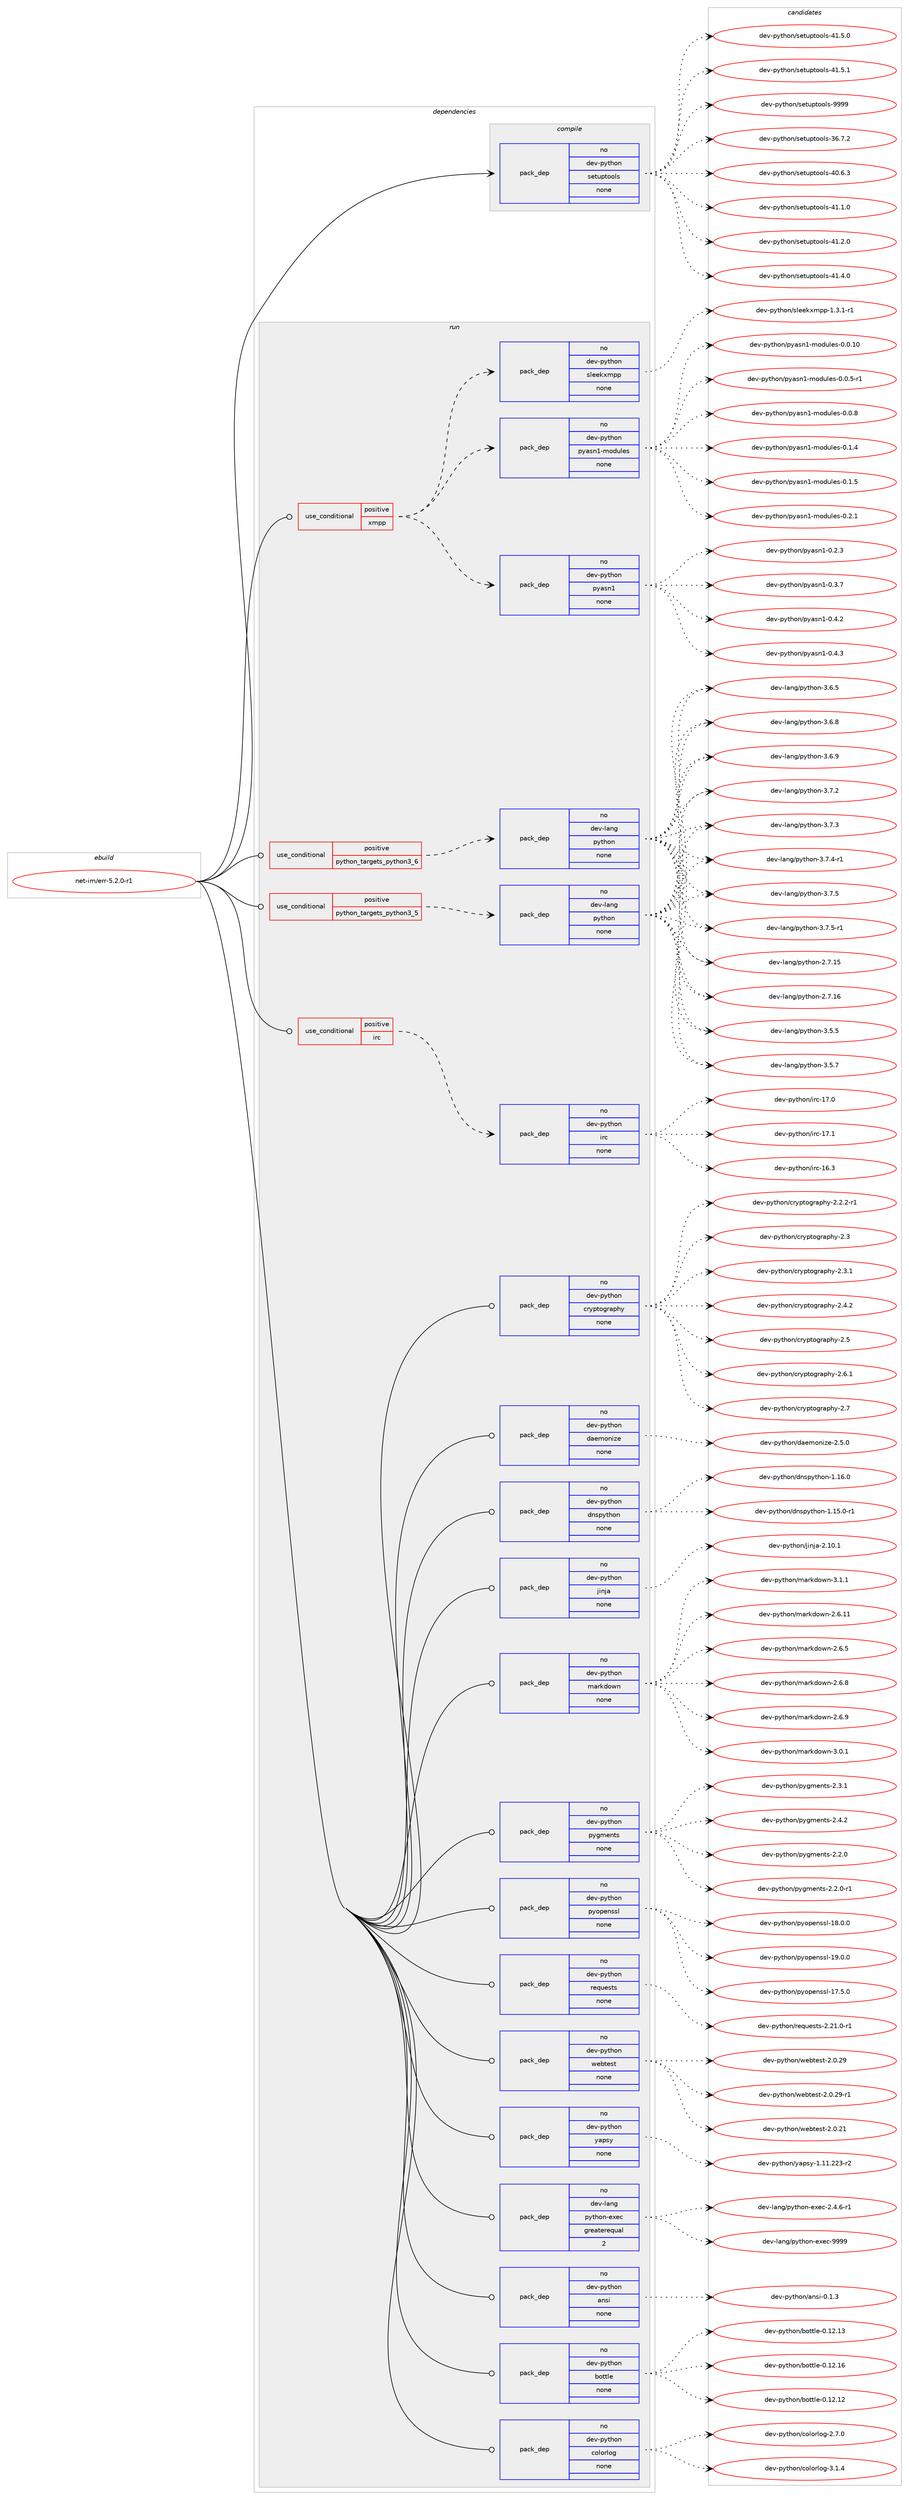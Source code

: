 digraph prolog {

# *************
# Graph options
# *************

newrank=true;
concentrate=true;
compound=true;
graph [rankdir=LR,fontname=Helvetica,fontsize=10,ranksep=1.5];#, ranksep=2.5, nodesep=0.2];
edge  [arrowhead=vee];
node  [fontname=Helvetica,fontsize=10];

# **********
# The ebuild
# **********

subgraph cluster_leftcol {
color=gray;
rank=same;
label=<<i>ebuild</i>>;
id [label="net-im/err-5.2.0-r1", color=red, width=4, href="../net-im/err-5.2.0-r1.svg"];
}

# ****************
# The dependencies
# ****************

subgraph cluster_midcol {
color=gray;
label=<<i>dependencies</i>>;
subgraph cluster_compile {
fillcolor="#eeeeee";
style=filled;
label=<<i>compile</i>>;
subgraph pack607461 {
dependency822194 [label=<<TABLE BORDER="0" CELLBORDER="1" CELLSPACING="0" CELLPADDING="4" WIDTH="220"><TR><TD ROWSPAN="6" CELLPADDING="30">pack_dep</TD></TR><TR><TD WIDTH="110">no</TD></TR><TR><TD>dev-python</TD></TR><TR><TD>setuptools</TD></TR><TR><TD>none</TD></TR><TR><TD></TD></TR></TABLE>>, shape=none, color=blue];
}
id:e -> dependency822194:w [weight=20,style="solid",arrowhead="vee"];
}
subgraph cluster_compileandrun {
fillcolor="#eeeeee";
style=filled;
label=<<i>compile and run</i>>;
}
subgraph cluster_run {
fillcolor="#eeeeee";
style=filled;
label=<<i>run</i>>;
subgraph cond200340 {
dependency822195 [label=<<TABLE BORDER="0" CELLBORDER="1" CELLSPACING="0" CELLPADDING="4"><TR><TD ROWSPAN="3" CELLPADDING="10">use_conditional</TD></TR><TR><TD>positive</TD></TR><TR><TD>irc</TD></TR></TABLE>>, shape=none, color=red];
subgraph pack607462 {
dependency822196 [label=<<TABLE BORDER="0" CELLBORDER="1" CELLSPACING="0" CELLPADDING="4" WIDTH="220"><TR><TD ROWSPAN="6" CELLPADDING="30">pack_dep</TD></TR><TR><TD WIDTH="110">no</TD></TR><TR><TD>dev-python</TD></TR><TR><TD>irc</TD></TR><TR><TD>none</TD></TR><TR><TD></TD></TR></TABLE>>, shape=none, color=blue];
}
dependency822195:e -> dependency822196:w [weight=20,style="dashed",arrowhead="vee"];
}
id:e -> dependency822195:w [weight=20,style="solid",arrowhead="odot"];
subgraph cond200341 {
dependency822197 [label=<<TABLE BORDER="0" CELLBORDER="1" CELLSPACING="0" CELLPADDING="4"><TR><TD ROWSPAN="3" CELLPADDING="10">use_conditional</TD></TR><TR><TD>positive</TD></TR><TR><TD>python_targets_python3_5</TD></TR></TABLE>>, shape=none, color=red];
subgraph pack607463 {
dependency822198 [label=<<TABLE BORDER="0" CELLBORDER="1" CELLSPACING="0" CELLPADDING="4" WIDTH="220"><TR><TD ROWSPAN="6" CELLPADDING="30">pack_dep</TD></TR><TR><TD WIDTH="110">no</TD></TR><TR><TD>dev-lang</TD></TR><TR><TD>python</TD></TR><TR><TD>none</TD></TR><TR><TD></TD></TR></TABLE>>, shape=none, color=blue];
}
dependency822197:e -> dependency822198:w [weight=20,style="dashed",arrowhead="vee"];
}
id:e -> dependency822197:w [weight=20,style="solid",arrowhead="odot"];
subgraph cond200342 {
dependency822199 [label=<<TABLE BORDER="0" CELLBORDER="1" CELLSPACING="0" CELLPADDING="4"><TR><TD ROWSPAN="3" CELLPADDING="10">use_conditional</TD></TR><TR><TD>positive</TD></TR><TR><TD>python_targets_python3_6</TD></TR></TABLE>>, shape=none, color=red];
subgraph pack607464 {
dependency822200 [label=<<TABLE BORDER="0" CELLBORDER="1" CELLSPACING="0" CELLPADDING="4" WIDTH="220"><TR><TD ROWSPAN="6" CELLPADDING="30">pack_dep</TD></TR><TR><TD WIDTH="110">no</TD></TR><TR><TD>dev-lang</TD></TR><TR><TD>python</TD></TR><TR><TD>none</TD></TR><TR><TD></TD></TR></TABLE>>, shape=none, color=blue];
}
dependency822199:e -> dependency822200:w [weight=20,style="dashed",arrowhead="vee"];
}
id:e -> dependency822199:w [weight=20,style="solid",arrowhead="odot"];
subgraph cond200343 {
dependency822201 [label=<<TABLE BORDER="0" CELLBORDER="1" CELLSPACING="0" CELLPADDING="4"><TR><TD ROWSPAN="3" CELLPADDING="10">use_conditional</TD></TR><TR><TD>positive</TD></TR><TR><TD>xmpp</TD></TR></TABLE>>, shape=none, color=red];
subgraph pack607465 {
dependency822202 [label=<<TABLE BORDER="0" CELLBORDER="1" CELLSPACING="0" CELLPADDING="4" WIDTH="220"><TR><TD ROWSPAN="6" CELLPADDING="30">pack_dep</TD></TR><TR><TD WIDTH="110">no</TD></TR><TR><TD>dev-python</TD></TR><TR><TD>pyasn1</TD></TR><TR><TD>none</TD></TR><TR><TD></TD></TR></TABLE>>, shape=none, color=blue];
}
dependency822201:e -> dependency822202:w [weight=20,style="dashed",arrowhead="vee"];
subgraph pack607466 {
dependency822203 [label=<<TABLE BORDER="0" CELLBORDER="1" CELLSPACING="0" CELLPADDING="4" WIDTH="220"><TR><TD ROWSPAN="6" CELLPADDING="30">pack_dep</TD></TR><TR><TD WIDTH="110">no</TD></TR><TR><TD>dev-python</TD></TR><TR><TD>pyasn1-modules</TD></TR><TR><TD>none</TD></TR><TR><TD></TD></TR></TABLE>>, shape=none, color=blue];
}
dependency822201:e -> dependency822203:w [weight=20,style="dashed",arrowhead="vee"];
subgraph pack607467 {
dependency822204 [label=<<TABLE BORDER="0" CELLBORDER="1" CELLSPACING="0" CELLPADDING="4" WIDTH="220"><TR><TD ROWSPAN="6" CELLPADDING="30">pack_dep</TD></TR><TR><TD WIDTH="110">no</TD></TR><TR><TD>dev-python</TD></TR><TR><TD>sleekxmpp</TD></TR><TR><TD>none</TD></TR><TR><TD></TD></TR></TABLE>>, shape=none, color=blue];
}
dependency822201:e -> dependency822204:w [weight=20,style="dashed",arrowhead="vee"];
}
id:e -> dependency822201:w [weight=20,style="solid",arrowhead="odot"];
subgraph pack607468 {
dependency822205 [label=<<TABLE BORDER="0" CELLBORDER="1" CELLSPACING="0" CELLPADDING="4" WIDTH="220"><TR><TD ROWSPAN="6" CELLPADDING="30">pack_dep</TD></TR><TR><TD WIDTH="110">no</TD></TR><TR><TD>dev-lang</TD></TR><TR><TD>python-exec</TD></TR><TR><TD>greaterequal</TD></TR><TR><TD>2</TD></TR></TABLE>>, shape=none, color=blue];
}
id:e -> dependency822205:w [weight=20,style="solid",arrowhead="odot"];
subgraph pack607469 {
dependency822206 [label=<<TABLE BORDER="0" CELLBORDER="1" CELLSPACING="0" CELLPADDING="4" WIDTH="220"><TR><TD ROWSPAN="6" CELLPADDING="30">pack_dep</TD></TR><TR><TD WIDTH="110">no</TD></TR><TR><TD>dev-python</TD></TR><TR><TD>ansi</TD></TR><TR><TD>none</TD></TR><TR><TD></TD></TR></TABLE>>, shape=none, color=blue];
}
id:e -> dependency822206:w [weight=20,style="solid",arrowhead="odot"];
subgraph pack607470 {
dependency822207 [label=<<TABLE BORDER="0" CELLBORDER="1" CELLSPACING="0" CELLPADDING="4" WIDTH="220"><TR><TD ROWSPAN="6" CELLPADDING="30">pack_dep</TD></TR><TR><TD WIDTH="110">no</TD></TR><TR><TD>dev-python</TD></TR><TR><TD>bottle</TD></TR><TR><TD>none</TD></TR><TR><TD></TD></TR></TABLE>>, shape=none, color=blue];
}
id:e -> dependency822207:w [weight=20,style="solid",arrowhead="odot"];
subgraph pack607471 {
dependency822208 [label=<<TABLE BORDER="0" CELLBORDER="1" CELLSPACING="0" CELLPADDING="4" WIDTH="220"><TR><TD ROWSPAN="6" CELLPADDING="30">pack_dep</TD></TR><TR><TD WIDTH="110">no</TD></TR><TR><TD>dev-python</TD></TR><TR><TD>colorlog</TD></TR><TR><TD>none</TD></TR><TR><TD></TD></TR></TABLE>>, shape=none, color=blue];
}
id:e -> dependency822208:w [weight=20,style="solid",arrowhead="odot"];
subgraph pack607472 {
dependency822209 [label=<<TABLE BORDER="0" CELLBORDER="1" CELLSPACING="0" CELLPADDING="4" WIDTH="220"><TR><TD ROWSPAN="6" CELLPADDING="30">pack_dep</TD></TR><TR><TD WIDTH="110">no</TD></TR><TR><TD>dev-python</TD></TR><TR><TD>cryptography</TD></TR><TR><TD>none</TD></TR><TR><TD></TD></TR></TABLE>>, shape=none, color=blue];
}
id:e -> dependency822209:w [weight=20,style="solid",arrowhead="odot"];
subgraph pack607473 {
dependency822210 [label=<<TABLE BORDER="0" CELLBORDER="1" CELLSPACING="0" CELLPADDING="4" WIDTH="220"><TR><TD ROWSPAN="6" CELLPADDING="30">pack_dep</TD></TR><TR><TD WIDTH="110">no</TD></TR><TR><TD>dev-python</TD></TR><TR><TD>daemonize</TD></TR><TR><TD>none</TD></TR><TR><TD></TD></TR></TABLE>>, shape=none, color=blue];
}
id:e -> dependency822210:w [weight=20,style="solid",arrowhead="odot"];
subgraph pack607474 {
dependency822211 [label=<<TABLE BORDER="0" CELLBORDER="1" CELLSPACING="0" CELLPADDING="4" WIDTH="220"><TR><TD ROWSPAN="6" CELLPADDING="30">pack_dep</TD></TR><TR><TD WIDTH="110">no</TD></TR><TR><TD>dev-python</TD></TR><TR><TD>dnspython</TD></TR><TR><TD>none</TD></TR><TR><TD></TD></TR></TABLE>>, shape=none, color=blue];
}
id:e -> dependency822211:w [weight=20,style="solid",arrowhead="odot"];
subgraph pack607475 {
dependency822212 [label=<<TABLE BORDER="0" CELLBORDER="1" CELLSPACING="0" CELLPADDING="4" WIDTH="220"><TR><TD ROWSPAN="6" CELLPADDING="30">pack_dep</TD></TR><TR><TD WIDTH="110">no</TD></TR><TR><TD>dev-python</TD></TR><TR><TD>jinja</TD></TR><TR><TD>none</TD></TR><TR><TD></TD></TR></TABLE>>, shape=none, color=blue];
}
id:e -> dependency822212:w [weight=20,style="solid",arrowhead="odot"];
subgraph pack607476 {
dependency822213 [label=<<TABLE BORDER="0" CELLBORDER="1" CELLSPACING="0" CELLPADDING="4" WIDTH="220"><TR><TD ROWSPAN="6" CELLPADDING="30">pack_dep</TD></TR><TR><TD WIDTH="110">no</TD></TR><TR><TD>dev-python</TD></TR><TR><TD>markdown</TD></TR><TR><TD>none</TD></TR><TR><TD></TD></TR></TABLE>>, shape=none, color=blue];
}
id:e -> dependency822213:w [weight=20,style="solid",arrowhead="odot"];
subgraph pack607477 {
dependency822214 [label=<<TABLE BORDER="0" CELLBORDER="1" CELLSPACING="0" CELLPADDING="4" WIDTH="220"><TR><TD ROWSPAN="6" CELLPADDING="30">pack_dep</TD></TR><TR><TD WIDTH="110">no</TD></TR><TR><TD>dev-python</TD></TR><TR><TD>pygments</TD></TR><TR><TD>none</TD></TR><TR><TD></TD></TR></TABLE>>, shape=none, color=blue];
}
id:e -> dependency822214:w [weight=20,style="solid",arrowhead="odot"];
subgraph pack607478 {
dependency822215 [label=<<TABLE BORDER="0" CELLBORDER="1" CELLSPACING="0" CELLPADDING="4" WIDTH="220"><TR><TD ROWSPAN="6" CELLPADDING="30">pack_dep</TD></TR><TR><TD WIDTH="110">no</TD></TR><TR><TD>dev-python</TD></TR><TR><TD>pyopenssl</TD></TR><TR><TD>none</TD></TR><TR><TD></TD></TR></TABLE>>, shape=none, color=blue];
}
id:e -> dependency822215:w [weight=20,style="solid",arrowhead="odot"];
subgraph pack607479 {
dependency822216 [label=<<TABLE BORDER="0" CELLBORDER="1" CELLSPACING="0" CELLPADDING="4" WIDTH="220"><TR><TD ROWSPAN="6" CELLPADDING="30">pack_dep</TD></TR><TR><TD WIDTH="110">no</TD></TR><TR><TD>dev-python</TD></TR><TR><TD>requests</TD></TR><TR><TD>none</TD></TR><TR><TD></TD></TR></TABLE>>, shape=none, color=blue];
}
id:e -> dependency822216:w [weight=20,style="solid",arrowhead="odot"];
subgraph pack607480 {
dependency822217 [label=<<TABLE BORDER="0" CELLBORDER="1" CELLSPACING="0" CELLPADDING="4" WIDTH="220"><TR><TD ROWSPAN="6" CELLPADDING="30">pack_dep</TD></TR><TR><TD WIDTH="110">no</TD></TR><TR><TD>dev-python</TD></TR><TR><TD>webtest</TD></TR><TR><TD>none</TD></TR><TR><TD></TD></TR></TABLE>>, shape=none, color=blue];
}
id:e -> dependency822217:w [weight=20,style="solid",arrowhead="odot"];
subgraph pack607481 {
dependency822218 [label=<<TABLE BORDER="0" CELLBORDER="1" CELLSPACING="0" CELLPADDING="4" WIDTH="220"><TR><TD ROWSPAN="6" CELLPADDING="30">pack_dep</TD></TR><TR><TD WIDTH="110">no</TD></TR><TR><TD>dev-python</TD></TR><TR><TD>yapsy</TD></TR><TR><TD>none</TD></TR><TR><TD></TD></TR></TABLE>>, shape=none, color=blue];
}
id:e -> dependency822218:w [weight=20,style="solid",arrowhead="odot"];
}
}

# **************
# The candidates
# **************

subgraph cluster_choices {
rank=same;
color=gray;
label=<<i>candidates</i>>;

subgraph choice607461 {
color=black;
nodesep=1;
choice100101118451121211161041111104711510111611711211611111110811545515446554650 [label="dev-python/setuptools-36.7.2", color=red, width=4,href="../dev-python/setuptools-36.7.2.svg"];
choice100101118451121211161041111104711510111611711211611111110811545524846544651 [label="dev-python/setuptools-40.6.3", color=red, width=4,href="../dev-python/setuptools-40.6.3.svg"];
choice100101118451121211161041111104711510111611711211611111110811545524946494648 [label="dev-python/setuptools-41.1.0", color=red, width=4,href="../dev-python/setuptools-41.1.0.svg"];
choice100101118451121211161041111104711510111611711211611111110811545524946504648 [label="dev-python/setuptools-41.2.0", color=red, width=4,href="../dev-python/setuptools-41.2.0.svg"];
choice100101118451121211161041111104711510111611711211611111110811545524946524648 [label="dev-python/setuptools-41.4.0", color=red, width=4,href="../dev-python/setuptools-41.4.0.svg"];
choice100101118451121211161041111104711510111611711211611111110811545524946534648 [label="dev-python/setuptools-41.5.0", color=red, width=4,href="../dev-python/setuptools-41.5.0.svg"];
choice100101118451121211161041111104711510111611711211611111110811545524946534649 [label="dev-python/setuptools-41.5.1", color=red, width=4,href="../dev-python/setuptools-41.5.1.svg"];
choice10010111845112121116104111110471151011161171121161111111081154557575757 [label="dev-python/setuptools-9999", color=red, width=4,href="../dev-python/setuptools-9999.svg"];
dependency822194:e -> choice100101118451121211161041111104711510111611711211611111110811545515446554650:w [style=dotted,weight="100"];
dependency822194:e -> choice100101118451121211161041111104711510111611711211611111110811545524846544651:w [style=dotted,weight="100"];
dependency822194:e -> choice100101118451121211161041111104711510111611711211611111110811545524946494648:w [style=dotted,weight="100"];
dependency822194:e -> choice100101118451121211161041111104711510111611711211611111110811545524946504648:w [style=dotted,weight="100"];
dependency822194:e -> choice100101118451121211161041111104711510111611711211611111110811545524946524648:w [style=dotted,weight="100"];
dependency822194:e -> choice100101118451121211161041111104711510111611711211611111110811545524946534648:w [style=dotted,weight="100"];
dependency822194:e -> choice100101118451121211161041111104711510111611711211611111110811545524946534649:w [style=dotted,weight="100"];
dependency822194:e -> choice10010111845112121116104111110471151011161171121161111111081154557575757:w [style=dotted,weight="100"];
}
subgraph choice607462 {
color=black;
nodesep=1;
choice1001011184511212111610411111047105114994549544651 [label="dev-python/irc-16.3", color=red, width=4,href="../dev-python/irc-16.3.svg"];
choice1001011184511212111610411111047105114994549554648 [label="dev-python/irc-17.0", color=red, width=4,href="../dev-python/irc-17.0.svg"];
choice1001011184511212111610411111047105114994549554649 [label="dev-python/irc-17.1", color=red, width=4,href="../dev-python/irc-17.1.svg"];
dependency822196:e -> choice1001011184511212111610411111047105114994549544651:w [style=dotted,weight="100"];
dependency822196:e -> choice1001011184511212111610411111047105114994549554648:w [style=dotted,weight="100"];
dependency822196:e -> choice1001011184511212111610411111047105114994549554649:w [style=dotted,weight="100"];
}
subgraph choice607463 {
color=black;
nodesep=1;
choice10010111845108971101034711212111610411111045504655464953 [label="dev-lang/python-2.7.15", color=red, width=4,href="../dev-lang/python-2.7.15.svg"];
choice10010111845108971101034711212111610411111045504655464954 [label="dev-lang/python-2.7.16", color=red, width=4,href="../dev-lang/python-2.7.16.svg"];
choice100101118451089711010347112121116104111110455146534653 [label="dev-lang/python-3.5.5", color=red, width=4,href="../dev-lang/python-3.5.5.svg"];
choice100101118451089711010347112121116104111110455146534655 [label="dev-lang/python-3.5.7", color=red, width=4,href="../dev-lang/python-3.5.7.svg"];
choice100101118451089711010347112121116104111110455146544653 [label="dev-lang/python-3.6.5", color=red, width=4,href="../dev-lang/python-3.6.5.svg"];
choice100101118451089711010347112121116104111110455146544656 [label="dev-lang/python-3.6.8", color=red, width=4,href="../dev-lang/python-3.6.8.svg"];
choice100101118451089711010347112121116104111110455146544657 [label="dev-lang/python-3.6.9", color=red, width=4,href="../dev-lang/python-3.6.9.svg"];
choice100101118451089711010347112121116104111110455146554650 [label="dev-lang/python-3.7.2", color=red, width=4,href="../dev-lang/python-3.7.2.svg"];
choice100101118451089711010347112121116104111110455146554651 [label="dev-lang/python-3.7.3", color=red, width=4,href="../dev-lang/python-3.7.3.svg"];
choice1001011184510897110103471121211161041111104551465546524511449 [label="dev-lang/python-3.7.4-r1", color=red, width=4,href="../dev-lang/python-3.7.4-r1.svg"];
choice100101118451089711010347112121116104111110455146554653 [label="dev-lang/python-3.7.5", color=red, width=4,href="../dev-lang/python-3.7.5.svg"];
choice1001011184510897110103471121211161041111104551465546534511449 [label="dev-lang/python-3.7.5-r1", color=red, width=4,href="../dev-lang/python-3.7.5-r1.svg"];
dependency822198:e -> choice10010111845108971101034711212111610411111045504655464953:w [style=dotted,weight="100"];
dependency822198:e -> choice10010111845108971101034711212111610411111045504655464954:w [style=dotted,weight="100"];
dependency822198:e -> choice100101118451089711010347112121116104111110455146534653:w [style=dotted,weight="100"];
dependency822198:e -> choice100101118451089711010347112121116104111110455146534655:w [style=dotted,weight="100"];
dependency822198:e -> choice100101118451089711010347112121116104111110455146544653:w [style=dotted,weight="100"];
dependency822198:e -> choice100101118451089711010347112121116104111110455146544656:w [style=dotted,weight="100"];
dependency822198:e -> choice100101118451089711010347112121116104111110455146544657:w [style=dotted,weight="100"];
dependency822198:e -> choice100101118451089711010347112121116104111110455146554650:w [style=dotted,weight="100"];
dependency822198:e -> choice100101118451089711010347112121116104111110455146554651:w [style=dotted,weight="100"];
dependency822198:e -> choice1001011184510897110103471121211161041111104551465546524511449:w [style=dotted,weight="100"];
dependency822198:e -> choice100101118451089711010347112121116104111110455146554653:w [style=dotted,weight="100"];
dependency822198:e -> choice1001011184510897110103471121211161041111104551465546534511449:w [style=dotted,weight="100"];
}
subgraph choice607464 {
color=black;
nodesep=1;
choice10010111845108971101034711212111610411111045504655464953 [label="dev-lang/python-2.7.15", color=red, width=4,href="../dev-lang/python-2.7.15.svg"];
choice10010111845108971101034711212111610411111045504655464954 [label="dev-lang/python-2.7.16", color=red, width=4,href="../dev-lang/python-2.7.16.svg"];
choice100101118451089711010347112121116104111110455146534653 [label="dev-lang/python-3.5.5", color=red, width=4,href="../dev-lang/python-3.5.5.svg"];
choice100101118451089711010347112121116104111110455146534655 [label="dev-lang/python-3.5.7", color=red, width=4,href="../dev-lang/python-3.5.7.svg"];
choice100101118451089711010347112121116104111110455146544653 [label="dev-lang/python-3.6.5", color=red, width=4,href="../dev-lang/python-3.6.5.svg"];
choice100101118451089711010347112121116104111110455146544656 [label="dev-lang/python-3.6.8", color=red, width=4,href="../dev-lang/python-3.6.8.svg"];
choice100101118451089711010347112121116104111110455146544657 [label="dev-lang/python-3.6.9", color=red, width=4,href="../dev-lang/python-3.6.9.svg"];
choice100101118451089711010347112121116104111110455146554650 [label="dev-lang/python-3.7.2", color=red, width=4,href="../dev-lang/python-3.7.2.svg"];
choice100101118451089711010347112121116104111110455146554651 [label="dev-lang/python-3.7.3", color=red, width=4,href="../dev-lang/python-3.7.3.svg"];
choice1001011184510897110103471121211161041111104551465546524511449 [label="dev-lang/python-3.7.4-r1", color=red, width=4,href="../dev-lang/python-3.7.4-r1.svg"];
choice100101118451089711010347112121116104111110455146554653 [label="dev-lang/python-3.7.5", color=red, width=4,href="../dev-lang/python-3.7.5.svg"];
choice1001011184510897110103471121211161041111104551465546534511449 [label="dev-lang/python-3.7.5-r1", color=red, width=4,href="../dev-lang/python-3.7.5-r1.svg"];
dependency822200:e -> choice10010111845108971101034711212111610411111045504655464953:w [style=dotted,weight="100"];
dependency822200:e -> choice10010111845108971101034711212111610411111045504655464954:w [style=dotted,weight="100"];
dependency822200:e -> choice100101118451089711010347112121116104111110455146534653:w [style=dotted,weight="100"];
dependency822200:e -> choice100101118451089711010347112121116104111110455146534655:w [style=dotted,weight="100"];
dependency822200:e -> choice100101118451089711010347112121116104111110455146544653:w [style=dotted,weight="100"];
dependency822200:e -> choice100101118451089711010347112121116104111110455146544656:w [style=dotted,weight="100"];
dependency822200:e -> choice100101118451089711010347112121116104111110455146544657:w [style=dotted,weight="100"];
dependency822200:e -> choice100101118451089711010347112121116104111110455146554650:w [style=dotted,weight="100"];
dependency822200:e -> choice100101118451089711010347112121116104111110455146554651:w [style=dotted,weight="100"];
dependency822200:e -> choice1001011184510897110103471121211161041111104551465546524511449:w [style=dotted,weight="100"];
dependency822200:e -> choice100101118451089711010347112121116104111110455146554653:w [style=dotted,weight="100"];
dependency822200:e -> choice1001011184510897110103471121211161041111104551465546534511449:w [style=dotted,weight="100"];
}
subgraph choice607465 {
color=black;
nodesep=1;
choice10010111845112121116104111110471121219711511049454846504651 [label="dev-python/pyasn1-0.2.3", color=red, width=4,href="../dev-python/pyasn1-0.2.3.svg"];
choice10010111845112121116104111110471121219711511049454846514655 [label="dev-python/pyasn1-0.3.7", color=red, width=4,href="../dev-python/pyasn1-0.3.7.svg"];
choice10010111845112121116104111110471121219711511049454846524650 [label="dev-python/pyasn1-0.4.2", color=red, width=4,href="../dev-python/pyasn1-0.4.2.svg"];
choice10010111845112121116104111110471121219711511049454846524651 [label="dev-python/pyasn1-0.4.3", color=red, width=4,href="../dev-python/pyasn1-0.4.3.svg"];
dependency822202:e -> choice10010111845112121116104111110471121219711511049454846504651:w [style=dotted,weight="100"];
dependency822202:e -> choice10010111845112121116104111110471121219711511049454846514655:w [style=dotted,weight="100"];
dependency822202:e -> choice10010111845112121116104111110471121219711511049454846524650:w [style=dotted,weight="100"];
dependency822202:e -> choice10010111845112121116104111110471121219711511049454846524651:w [style=dotted,weight="100"];
}
subgraph choice607466 {
color=black;
nodesep=1;
choice100101118451121211161041111104711212197115110494510911110011710810111545484648464948 [label="dev-python/pyasn1-modules-0.0.10", color=red, width=4,href="../dev-python/pyasn1-modules-0.0.10.svg"];
choice10010111845112121116104111110471121219711511049451091111001171081011154548464846534511449 [label="dev-python/pyasn1-modules-0.0.5-r1", color=red, width=4,href="../dev-python/pyasn1-modules-0.0.5-r1.svg"];
choice1001011184511212111610411111047112121971151104945109111100117108101115454846484656 [label="dev-python/pyasn1-modules-0.0.8", color=red, width=4,href="../dev-python/pyasn1-modules-0.0.8.svg"];
choice1001011184511212111610411111047112121971151104945109111100117108101115454846494652 [label="dev-python/pyasn1-modules-0.1.4", color=red, width=4,href="../dev-python/pyasn1-modules-0.1.4.svg"];
choice1001011184511212111610411111047112121971151104945109111100117108101115454846494653 [label="dev-python/pyasn1-modules-0.1.5", color=red, width=4,href="../dev-python/pyasn1-modules-0.1.5.svg"];
choice1001011184511212111610411111047112121971151104945109111100117108101115454846504649 [label="dev-python/pyasn1-modules-0.2.1", color=red, width=4,href="../dev-python/pyasn1-modules-0.2.1.svg"];
dependency822203:e -> choice100101118451121211161041111104711212197115110494510911110011710810111545484648464948:w [style=dotted,weight="100"];
dependency822203:e -> choice10010111845112121116104111110471121219711511049451091111001171081011154548464846534511449:w [style=dotted,weight="100"];
dependency822203:e -> choice1001011184511212111610411111047112121971151104945109111100117108101115454846484656:w [style=dotted,weight="100"];
dependency822203:e -> choice1001011184511212111610411111047112121971151104945109111100117108101115454846494652:w [style=dotted,weight="100"];
dependency822203:e -> choice1001011184511212111610411111047112121971151104945109111100117108101115454846494653:w [style=dotted,weight="100"];
dependency822203:e -> choice1001011184511212111610411111047112121971151104945109111100117108101115454846504649:w [style=dotted,weight="100"];
}
subgraph choice607467 {
color=black;
nodesep=1;
choice10010111845112121116104111110471151081011011071201091121124549465146494511449 [label="dev-python/sleekxmpp-1.3.1-r1", color=red, width=4,href="../dev-python/sleekxmpp-1.3.1-r1.svg"];
dependency822204:e -> choice10010111845112121116104111110471151081011011071201091121124549465146494511449:w [style=dotted,weight="100"];
}
subgraph choice607468 {
color=black;
nodesep=1;
choice10010111845108971101034711212111610411111045101120101994550465246544511449 [label="dev-lang/python-exec-2.4.6-r1", color=red, width=4,href="../dev-lang/python-exec-2.4.6-r1.svg"];
choice10010111845108971101034711212111610411111045101120101994557575757 [label="dev-lang/python-exec-9999", color=red, width=4,href="../dev-lang/python-exec-9999.svg"];
dependency822205:e -> choice10010111845108971101034711212111610411111045101120101994550465246544511449:w [style=dotted,weight="100"];
dependency822205:e -> choice10010111845108971101034711212111610411111045101120101994557575757:w [style=dotted,weight="100"];
}
subgraph choice607469 {
color=black;
nodesep=1;
choice100101118451121211161041111104797110115105454846494651 [label="dev-python/ansi-0.1.3", color=red, width=4,href="../dev-python/ansi-0.1.3.svg"];
dependency822206:e -> choice100101118451121211161041111104797110115105454846494651:w [style=dotted,weight="100"];
}
subgraph choice607470 {
color=black;
nodesep=1;
choice1001011184511212111610411111047981111161161081014548464950464950 [label="dev-python/bottle-0.12.12", color=red, width=4,href="../dev-python/bottle-0.12.12.svg"];
choice1001011184511212111610411111047981111161161081014548464950464951 [label="dev-python/bottle-0.12.13", color=red, width=4,href="../dev-python/bottle-0.12.13.svg"];
choice1001011184511212111610411111047981111161161081014548464950464954 [label="dev-python/bottle-0.12.16", color=red, width=4,href="../dev-python/bottle-0.12.16.svg"];
dependency822207:e -> choice1001011184511212111610411111047981111161161081014548464950464950:w [style=dotted,weight="100"];
dependency822207:e -> choice1001011184511212111610411111047981111161161081014548464950464951:w [style=dotted,weight="100"];
dependency822207:e -> choice1001011184511212111610411111047981111161161081014548464950464954:w [style=dotted,weight="100"];
}
subgraph choice607471 {
color=black;
nodesep=1;
choice100101118451121211161041111104799111108111114108111103455046554648 [label="dev-python/colorlog-2.7.0", color=red, width=4,href="../dev-python/colorlog-2.7.0.svg"];
choice100101118451121211161041111104799111108111114108111103455146494652 [label="dev-python/colorlog-3.1.4", color=red, width=4,href="../dev-python/colorlog-3.1.4.svg"];
dependency822208:e -> choice100101118451121211161041111104799111108111114108111103455046554648:w [style=dotted,weight="100"];
dependency822208:e -> choice100101118451121211161041111104799111108111114108111103455146494652:w [style=dotted,weight="100"];
}
subgraph choice607472 {
color=black;
nodesep=1;
choice100101118451121211161041111104799114121112116111103114971121041214550465046504511449 [label="dev-python/cryptography-2.2.2-r1", color=red, width=4,href="../dev-python/cryptography-2.2.2-r1.svg"];
choice1001011184511212111610411111047991141211121161111031149711210412145504651 [label="dev-python/cryptography-2.3", color=red, width=4,href="../dev-python/cryptography-2.3.svg"];
choice10010111845112121116104111110479911412111211611110311497112104121455046514649 [label="dev-python/cryptography-2.3.1", color=red, width=4,href="../dev-python/cryptography-2.3.1.svg"];
choice10010111845112121116104111110479911412111211611110311497112104121455046524650 [label="dev-python/cryptography-2.4.2", color=red, width=4,href="../dev-python/cryptography-2.4.2.svg"];
choice1001011184511212111610411111047991141211121161111031149711210412145504653 [label="dev-python/cryptography-2.5", color=red, width=4,href="../dev-python/cryptography-2.5.svg"];
choice10010111845112121116104111110479911412111211611110311497112104121455046544649 [label="dev-python/cryptography-2.6.1", color=red, width=4,href="../dev-python/cryptography-2.6.1.svg"];
choice1001011184511212111610411111047991141211121161111031149711210412145504655 [label="dev-python/cryptography-2.7", color=red, width=4,href="../dev-python/cryptography-2.7.svg"];
dependency822209:e -> choice100101118451121211161041111104799114121112116111103114971121041214550465046504511449:w [style=dotted,weight="100"];
dependency822209:e -> choice1001011184511212111610411111047991141211121161111031149711210412145504651:w [style=dotted,weight="100"];
dependency822209:e -> choice10010111845112121116104111110479911412111211611110311497112104121455046514649:w [style=dotted,weight="100"];
dependency822209:e -> choice10010111845112121116104111110479911412111211611110311497112104121455046524650:w [style=dotted,weight="100"];
dependency822209:e -> choice1001011184511212111610411111047991141211121161111031149711210412145504653:w [style=dotted,weight="100"];
dependency822209:e -> choice10010111845112121116104111110479911412111211611110311497112104121455046544649:w [style=dotted,weight="100"];
dependency822209:e -> choice1001011184511212111610411111047991141211121161111031149711210412145504655:w [style=dotted,weight="100"];
}
subgraph choice607473 {
color=black;
nodesep=1;
choice100101118451121211161041111104710097101109111110105122101455046534648 [label="dev-python/daemonize-2.5.0", color=red, width=4,href="../dev-python/daemonize-2.5.0.svg"];
dependency822210:e -> choice100101118451121211161041111104710097101109111110105122101455046534648:w [style=dotted,weight="100"];
}
subgraph choice607474 {
color=black;
nodesep=1;
choice1001011184511212111610411111047100110115112121116104111110454946495346484511449 [label="dev-python/dnspython-1.15.0-r1", color=red, width=4,href="../dev-python/dnspython-1.15.0-r1.svg"];
choice100101118451121211161041111104710011011511212111610411111045494649544648 [label="dev-python/dnspython-1.16.0", color=red, width=4,href="../dev-python/dnspython-1.16.0.svg"];
dependency822211:e -> choice1001011184511212111610411111047100110115112121116104111110454946495346484511449:w [style=dotted,weight="100"];
dependency822211:e -> choice100101118451121211161041111104710011011511212111610411111045494649544648:w [style=dotted,weight="100"];
}
subgraph choice607475 {
color=black;
nodesep=1;
choice10010111845112121116104111110471061051101069745504649484649 [label="dev-python/jinja-2.10.1", color=red, width=4,href="../dev-python/jinja-2.10.1.svg"];
dependency822212:e -> choice10010111845112121116104111110471061051101069745504649484649:w [style=dotted,weight="100"];
}
subgraph choice607476 {
color=black;
nodesep=1;
choice10010111845112121116104111110471099711410710011111911045504654464949 [label="dev-python/markdown-2.6.11", color=red, width=4,href="../dev-python/markdown-2.6.11.svg"];
choice100101118451121211161041111104710997114107100111119110455046544653 [label="dev-python/markdown-2.6.5", color=red, width=4,href="../dev-python/markdown-2.6.5.svg"];
choice100101118451121211161041111104710997114107100111119110455046544656 [label="dev-python/markdown-2.6.8", color=red, width=4,href="../dev-python/markdown-2.6.8.svg"];
choice100101118451121211161041111104710997114107100111119110455046544657 [label="dev-python/markdown-2.6.9", color=red, width=4,href="../dev-python/markdown-2.6.9.svg"];
choice100101118451121211161041111104710997114107100111119110455146484649 [label="dev-python/markdown-3.0.1", color=red, width=4,href="../dev-python/markdown-3.0.1.svg"];
choice100101118451121211161041111104710997114107100111119110455146494649 [label="dev-python/markdown-3.1.1", color=red, width=4,href="../dev-python/markdown-3.1.1.svg"];
dependency822213:e -> choice10010111845112121116104111110471099711410710011111911045504654464949:w [style=dotted,weight="100"];
dependency822213:e -> choice100101118451121211161041111104710997114107100111119110455046544653:w [style=dotted,weight="100"];
dependency822213:e -> choice100101118451121211161041111104710997114107100111119110455046544656:w [style=dotted,weight="100"];
dependency822213:e -> choice100101118451121211161041111104710997114107100111119110455046544657:w [style=dotted,weight="100"];
dependency822213:e -> choice100101118451121211161041111104710997114107100111119110455146484649:w [style=dotted,weight="100"];
dependency822213:e -> choice100101118451121211161041111104710997114107100111119110455146494649:w [style=dotted,weight="100"];
}
subgraph choice607477 {
color=black;
nodesep=1;
choice1001011184511212111610411111047112121103109101110116115455046504648 [label="dev-python/pygments-2.2.0", color=red, width=4,href="../dev-python/pygments-2.2.0.svg"];
choice10010111845112121116104111110471121211031091011101161154550465046484511449 [label="dev-python/pygments-2.2.0-r1", color=red, width=4,href="../dev-python/pygments-2.2.0-r1.svg"];
choice1001011184511212111610411111047112121103109101110116115455046514649 [label="dev-python/pygments-2.3.1", color=red, width=4,href="../dev-python/pygments-2.3.1.svg"];
choice1001011184511212111610411111047112121103109101110116115455046524650 [label="dev-python/pygments-2.4.2", color=red, width=4,href="../dev-python/pygments-2.4.2.svg"];
dependency822214:e -> choice1001011184511212111610411111047112121103109101110116115455046504648:w [style=dotted,weight="100"];
dependency822214:e -> choice10010111845112121116104111110471121211031091011101161154550465046484511449:w [style=dotted,weight="100"];
dependency822214:e -> choice1001011184511212111610411111047112121103109101110116115455046514649:w [style=dotted,weight="100"];
dependency822214:e -> choice1001011184511212111610411111047112121103109101110116115455046524650:w [style=dotted,weight="100"];
}
subgraph choice607478 {
color=black;
nodesep=1;
choice100101118451121211161041111104711212111111210111011511510845495546534648 [label="dev-python/pyopenssl-17.5.0", color=red, width=4,href="../dev-python/pyopenssl-17.5.0.svg"];
choice100101118451121211161041111104711212111111210111011511510845495646484648 [label="dev-python/pyopenssl-18.0.0", color=red, width=4,href="../dev-python/pyopenssl-18.0.0.svg"];
choice100101118451121211161041111104711212111111210111011511510845495746484648 [label="dev-python/pyopenssl-19.0.0", color=red, width=4,href="../dev-python/pyopenssl-19.0.0.svg"];
dependency822215:e -> choice100101118451121211161041111104711212111111210111011511510845495546534648:w [style=dotted,weight="100"];
dependency822215:e -> choice100101118451121211161041111104711212111111210111011511510845495646484648:w [style=dotted,weight="100"];
dependency822215:e -> choice100101118451121211161041111104711212111111210111011511510845495746484648:w [style=dotted,weight="100"];
}
subgraph choice607479 {
color=black;
nodesep=1;
choice1001011184511212111610411111047114101113117101115116115455046504946484511449 [label="dev-python/requests-2.21.0-r1", color=red, width=4,href="../dev-python/requests-2.21.0-r1.svg"];
dependency822216:e -> choice1001011184511212111610411111047114101113117101115116115455046504946484511449:w [style=dotted,weight="100"];
}
subgraph choice607480 {
color=black;
nodesep=1;
choice10010111845112121116104111110471191019811610111511645504648465049 [label="dev-python/webtest-2.0.21", color=red, width=4,href="../dev-python/webtest-2.0.21.svg"];
choice10010111845112121116104111110471191019811610111511645504648465057 [label="dev-python/webtest-2.0.29", color=red, width=4,href="../dev-python/webtest-2.0.29.svg"];
choice100101118451121211161041111104711910198116101115116455046484650574511449 [label="dev-python/webtest-2.0.29-r1", color=red, width=4,href="../dev-python/webtest-2.0.29-r1.svg"];
dependency822217:e -> choice10010111845112121116104111110471191019811610111511645504648465049:w [style=dotted,weight="100"];
dependency822217:e -> choice10010111845112121116104111110471191019811610111511645504648465057:w [style=dotted,weight="100"];
dependency822217:e -> choice100101118451121211161041111104711910198116101115116455046484650574511449:w [style=dotted,weight="100"];
}
subgraph choice607481 {
color=black;
nodesep=1;
choice1001011184511212111610411111047121971121151214549464949465050514511450 [label="dev-python/yapsy-1.11.223-r2", color=red, width=4,href="../dev-python/yapsy-1.11.223-r2.svg"];
dependency822218:e -> choice1001011184511212111610411111047121971121151214549464949465050514511450:w [style=dotted,weight="100"];
}
}

}
